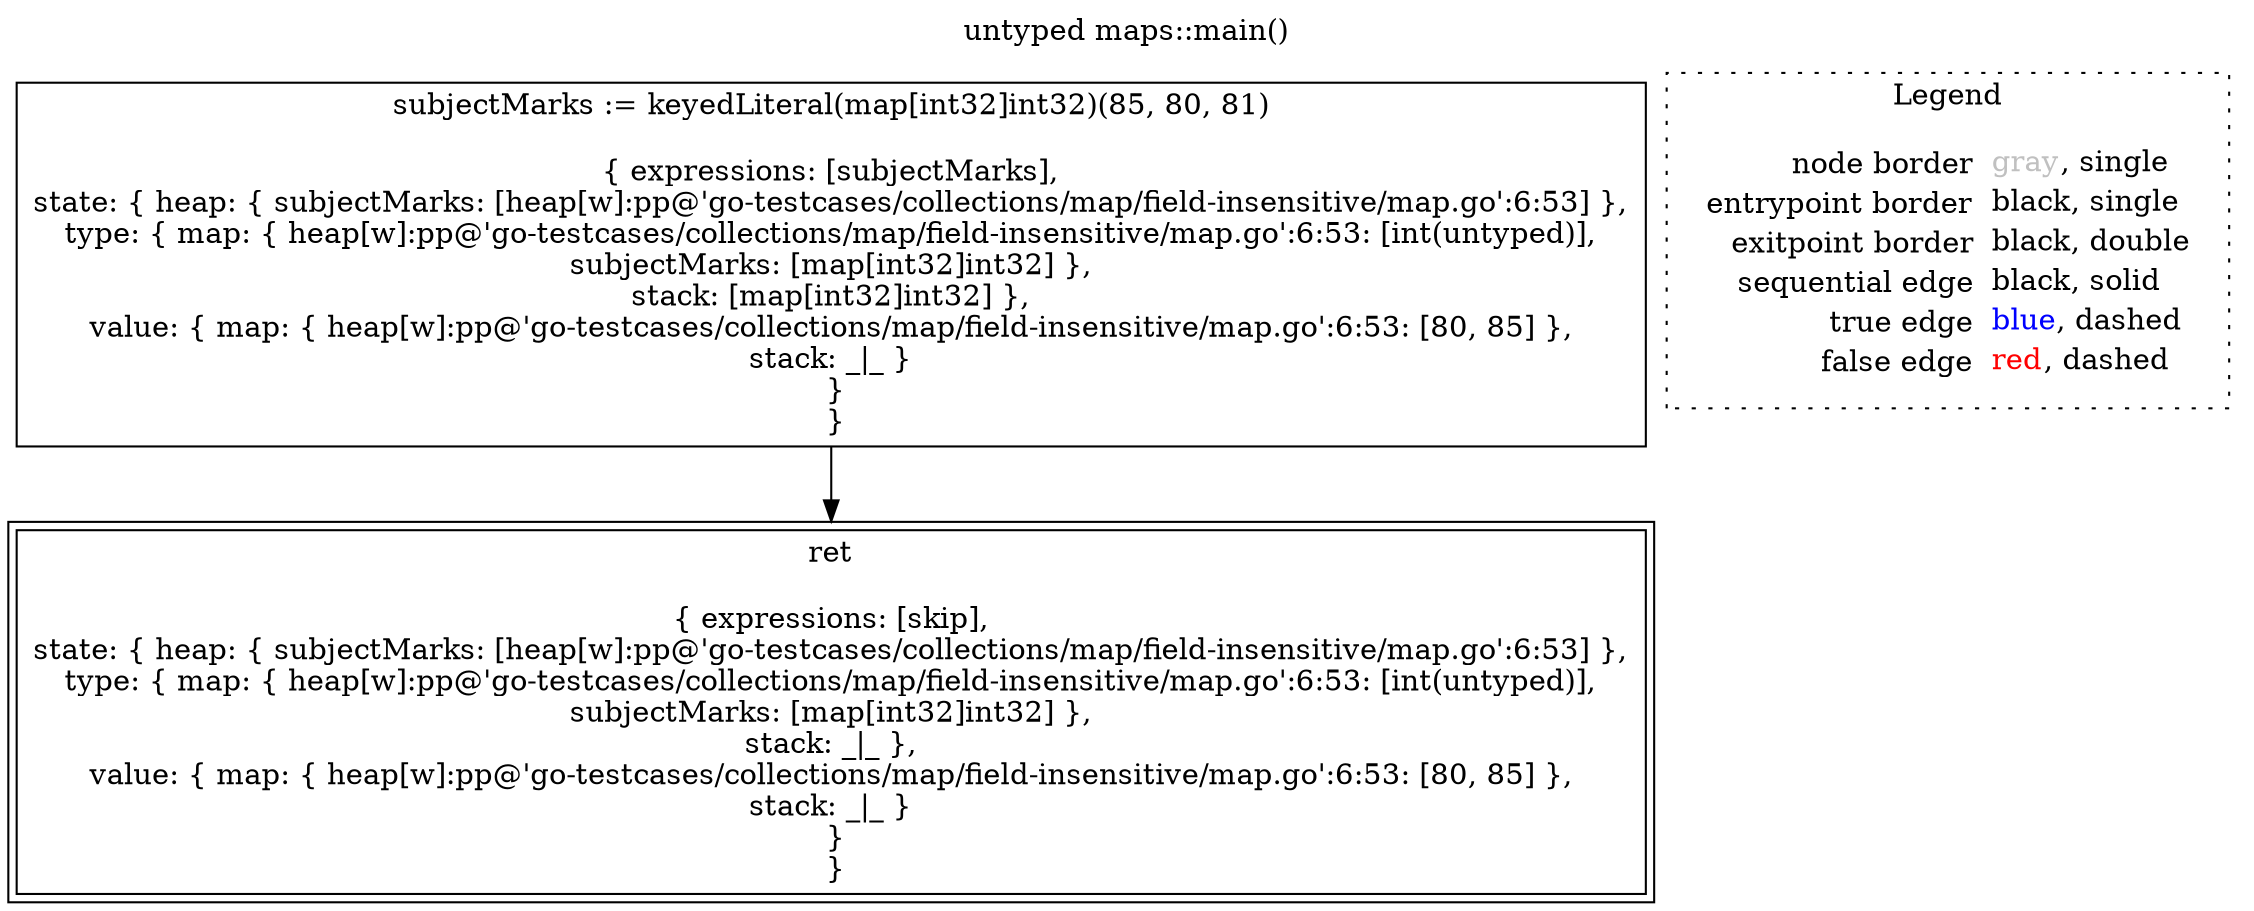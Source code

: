 digraph {
	labelloc="t";
	label="untyped maps::main()";
	"node0" [shape="rect",color="black",label=<subjectMarks := keyedLiteral(map[int32]int32)(85, 80, 81)<BR/><BR/>{ expressions: [subjectMarks],<BR/>state: { heap: { subjectMarks: [heap[w]:pp@'go-testcases/collections/map/field-insensitive/map.go':6:53] },<BR/>type: { map: { heap[w]:pp@'go-testcases/collections/map/field-insensitive/map.go':6:53: [int(untyped)],<BR/>subjectMarks: [map[int32]int32] },<BR/>stack: [map[int32]int32] },<BR/>value: { map: { heap[w]:pp@'go-testcases/collections/map/field-insensitive/map.go':6:53: [80, 85] },<BR/>stack: _|_ }<BR/> }<BR/> }<BR/>>];
	"node6" [shape="rect",color="black",peripheries="2",label=<ret<BR/><BR/>{ expressions: [skip],<BR/>state: { heap: { subjectMarks: [heap[w]:pp@'go-testcases/collections/map/field-insensitive/map.go':6:53] },<BR/>type: { map: { heap[w]:pp@'go-testcases/collections/map/field-insensitive/map.go':6:53: [int(untyped)],<BR/>subjectMarks: [map[int32]int32] },<BR/>stack: _|_ },<BR/>value: { map: { heap[w]:pp@'go-testcases/collections/map/field-insensitive/map.go':6:53: [80, 85] },<BR/>stack: _|_ }<BR/> }<BR/> }<BR/>>];
	"node0" -> "node6" [color="black"];
subgraph cluster_legend {
	label="Legend";
	style=dotted;
	node [shape=plaintext];
	"legend" [label=<<table border="0" cellpadding="2" cellspacing="0" cellborder="0"><tr><td align="right">node border&nbsp;</td><td align="left"><font color="gray">gray</font>, single</td></tr><tr><td align="right">entrypoint border&nbsp;</td><td align="left"><font color="black">black</font>, single</td></tr><tr><td align="right">exitpoint border&nbsp;</td><td align="left"><font color="black">black</font>, double</td></tr><tr><td align="right">sequential edge&nbsp;</td><td align="left"><font color="black">black</font>, solid</td></tr><tr><td align="right">true edge&nbsp;</td><td align="left"><font color="blue">blue</font>, dashed</td></tr><tr><td align="right">false edge&nbsp;</td><td align="left"><font color="red">red</font>, dashed</td></tr></table>>];
}

}

